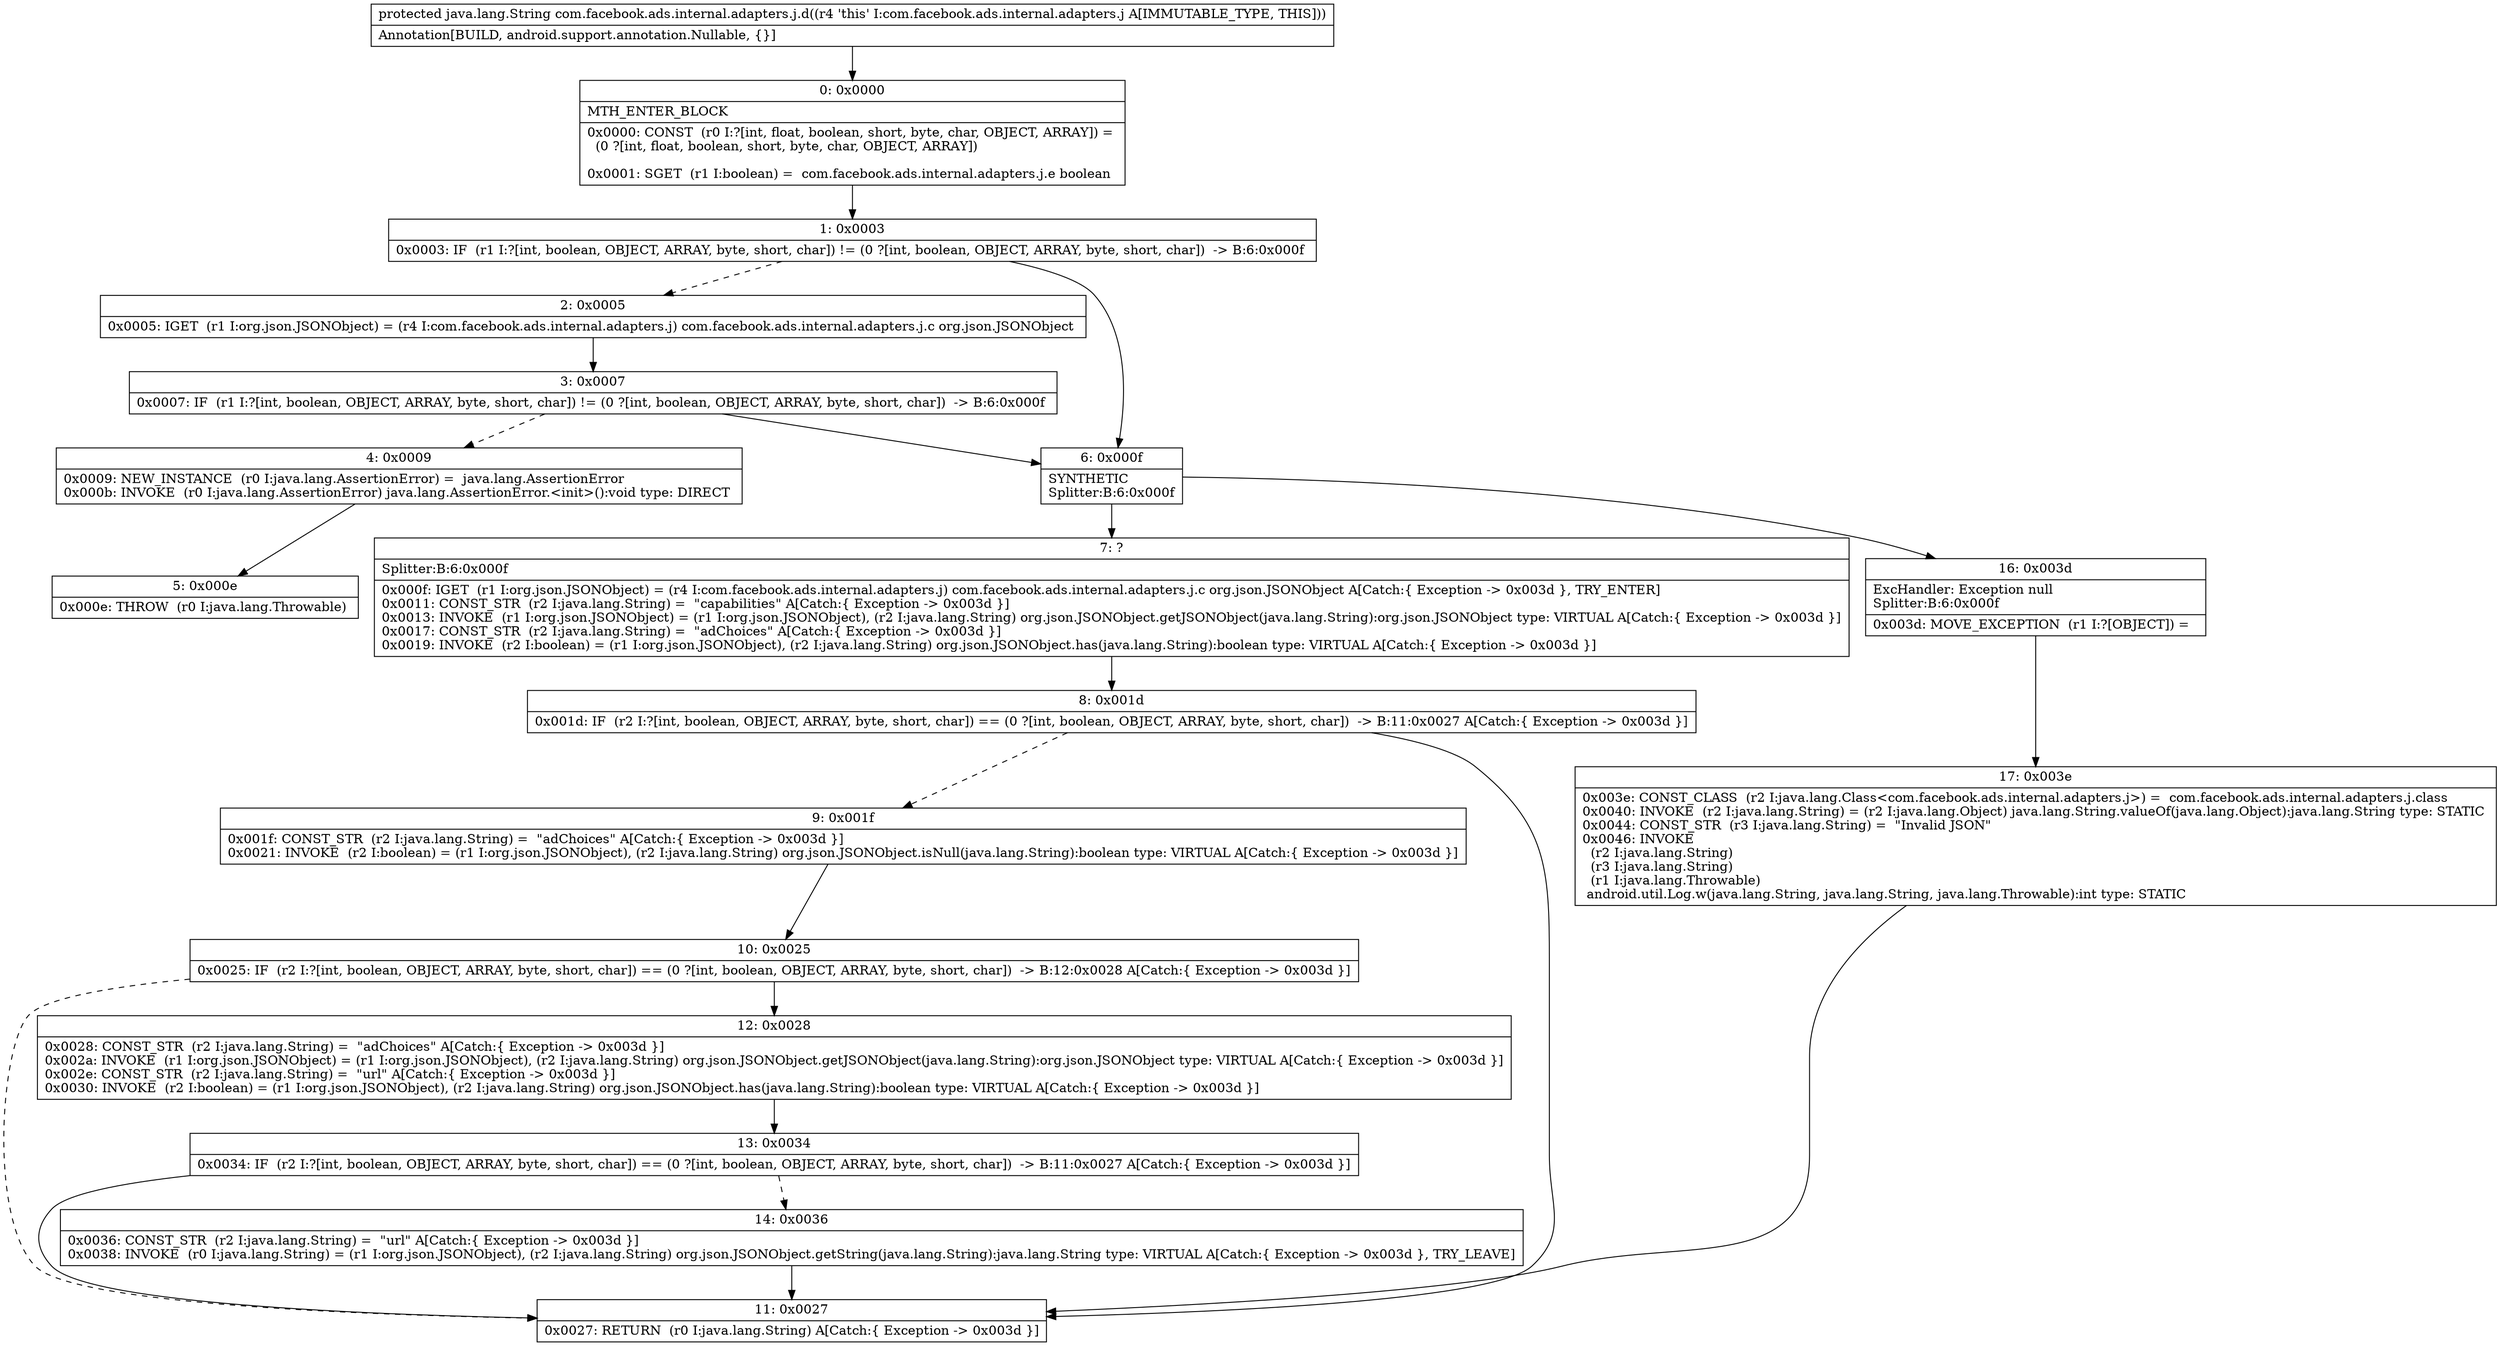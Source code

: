 digraph "CFG forcom.facebook.ads.internal.adapters.j.d()Ljava\/lang\/String;" {
Node_0 [shape=record,label="{0\:\ 0x0000|MTH_ENTER_BLOCK\l|0x0000: CONST  (r0 I:?[int, float, boolean, short, byte, char, OBJECT, ARRAY]) = \l  (0 ?[int, float, boolean, short, byte, char, OBJECT, ARRAY])\l \l0x0001: SGET  (r1 I:boolean) =  com.facebook.ads.internal.adapters.j.e boolean \l}"];
Node_1 [shape=record,label="{1\:\ 0x0003|0x0003: IF  (r1 I:?[int, boolean, OBJECT, ARRAY, byte, short, char]) != (0 ?[int, boolean, OBJECT, ARRAY, byte, short, char])  \-\> B:6:0x000f \l}"];
Node_2 [shape=record,label="{2\:\ 0x0005|0x0005: IGET  (r1 I:org.json.JSONObject) = (r4 I:com.facebook.ads.internal.adapters.j) com.facebook.ads.internal.adapters.j.c org.json.JSONObject \l}"];
Node_3 [shape=record,label="{3\:\ 0x0007|0x0007: IF  (r1 I:?[int, boolean, OBJECT, ARRAY, byte, short, char]) != (0 ?[int, boolean, OBJECT, ARRAY, byte, short, char])  \-\> B:6:0x000f \l}"];
Node_4 [shape=record,label="{4\:\ 0x0009|0x0009: NEW_INSTANCE  (r0 I:java.lang.AssertionError) =  java.lang.AssertionError \l0x000b: INVOKE  (r0 I:java.lang.AssertionError) java.lang.AssertionError.\<init\>():void type: DIRECT \l}"];
Node_5 [shape=record,label="{5\:\ 0x000e|0x000e: THROW  (r0 I:java.lang.Throwable) \l}"];
Node_6 [shape=record,label="{6\:\ 0x000f|SYNTHETIC\lSplitter:B:6:0x000f\l}"];
Node_7 [shape=record,label="{7\:\ ?|Splitter:B:6:0x000f\l|0x000f: IGET  (r1 I:org.json.JSONObject) = (r4 I:com.facebook.ads.internal.adapters.j) com.facebook.ads.internal.adapters.j.c org.json.JSONObject A[Catch:\{ Exception \-\> 0x003d \}, TRY_ENTER]\l0x0011: CONST_STR  (r2 I:java.lang.String) =  \"capabilities\" A[Catch:\{ Exception \-\> 0x003d \}]\l0x0013: INVOKE  (r1 I:org.json.JSONObject) = (r1 I:org.json.JSONObject), (r2 I:java.lang.String) org.json.JSONObject.getJSONObject(java.lang.String):org.json.JSONObject type: VIRTUAL A[Catch:\{ Exception \-\> 0x003d \}]\l0x0017: CONST_STR  (r2 I:java.lang.String) =  \"adChoices\" A[Catch:\{ Exception \-\> 0x003d \}]\l0x0019: INVOKE  (r2 I:boolean) = (r1 I:org.json.JSONObject), (r2 I:java.lang.String) org.json.JSONObject.has(java.lang.String):boolean type: VIRTUAL A[Catch:\{ Exception \-\> 0x003d \}]\l}"];
Node_8 [shape=record,label="{8\:\ 0x001d|0x001d: IF  (r2 I:?[int, boolean, OBJECT, ARRAY, byte, short, char]) == (0 ?[int, boolean, OBJECT, ARRAY, byte, short, char])  \-\> B:11:0x0027 A[Catch:\{ Exception \-\> 0x003d \}]\l}"];
Node_9 [shape=record,label="{9\:\ 0x001f|0x001f: CONST_STR  (r2 I:java.lang.String) =  \"adChoices\" A[Catch:\{ Exception \-\> 0x003d \}]\l0x0021: INVOKE  (r2 I:boolean) = (r1 I:org.json.JSONObject), (r2 I:java.lang.String) org.json.JSONObject.isNull(java.lang.String):boolean type: VIRTUAL A[Catch:\{ Exception \-\> 0x003d \}]\l}"];
Node_10 [shape=record,label="{10\:\ 0x0025|0x0025: IF  (r2 I:?[int, boolean, OBJECT, ARRAY, byte, short, char]) == (0 ?[int, boolean, OBJECT, ARRAY, byte, short, char])  \-\> B:12:0x0028 A[Catch:\{ Exception \-\> 0x003d \}]\l}"];
Node_11 [shape=record,label="{11\:\ 0x0027|0x0027: RETURN  (r0 I:java.lang.String) A[Catch:\{ Exception \-\> 0x003d \}]\l}"];
Node_12 [shape=record,label="{12\:\ 0x0028|0x0028: CONST_STR  (r2 I:java.lang.String) =  \"adChoices\" A[Catch:\{ Exception \-\> 0x003d \}]\l0x002a: INVOKE  (r1 I:org.json.JSONObject) = (r1 I:org.json.JSONObject), (r2 I:java.lang.String) org.json.JSONObject.getJSONObject(java.lang.String):org.json.JSONObject type: VIRTUAL A[Catch:\{ Exception \-\> 0x003d \}]\l0x002e: CONST_STR  (r2 I:java.lang.String) =  \"url\" A[Catch:\{ Exception \-\> 0x003d \}]\l0x0030: INVOKE  (r2 I:boolean) = (r1 I:org.json.JSONObject), (r2 I:java.lang.String) org.json.JSONObject.has(java.lang.String):boolean type: VIRTUAL A[Catch:\{ Exception \-\> 0x003d \}]\l}"];
Node_13 [shape=record,label="{13\:\ 0x0034|0x0034: IF  (r2 I:?[int, boolean, OBJECT, ARRAY, byte, short, char]) == (0 ?[int, boolean, OBJECT, ARRAY, byte, short, char])  \-\> B:11:0x0027 A[Catch:\{ Exception \-\> 0x003d \}]\l}"];
Node_14 [shape=record,label="{14\:\ 0x0036|0x0036: CONST_STR  (r2 I:java.lang.String) =  \"url\" A[Catch:\{ Exception \-\> 0x003d \}]\l0x0038: INVOKE  (r0 I:java.lang.String) = (r1 I:org.json.JSONObject), (r2 I:java.lang.String) org.json.JSONObject.getString(java.lang.String):java.lang.String type: VIRTUAL A[Catch:\{ Exception \-\> 0x003d \}, TRY_LEAVE]\l}"];
Node_16 [shape=record,label="{16\:\ 0x003d|ExcHandler: Exception null\lSplitter:B:6:0x000f\l|0x003d: MOVE_EXCEPTION  (r1 I:?[OBJECT]) =  \l}"];
Node_17 [shape=record,label="{17\:\ 0x003e|0x003e: CONST_CLASS  (r2 I:java.lang.Class\<com.facebook.ads.internal.adapters.j\>) =  com.facebook.ads.internal.adapters.j.class \l0x0040: INVOKE  (r2 I:java.lang.String) = (r2 I:java.lang.Object) java.lang.String.valueOf(java.lang.Object):java.lang.String type: STATIC \l0x0044: CONST_STR  (r3 I:java.lang.String) =  \"Invalid JSON\" \l0x0046: INVOKE  \l  (r2 I:java.lang.String)\l  (r3 I:java.lang.String)\l  (r1 I:java.lang.Throwable)\l android.util.Log.w(java.lang.String, java.lang.String, java.lang.Throwable):int type: STATIC \l}"];
MethodNode[shape=record,label="{protected java.lang.String com.facebook.ads.internal.adapters.j.d((r4 'this' I:com.facebook.ads.internal.adapters.j A[IMMUTABLE_TYPE, THIS]))  | Annotation[BUILD, android.support.annotation.Nullable, \{\}]\l}"];
MethodNode -> Node_0;
Node_0 -> Node_1;
Node_1 -> Node_2[style=dashed];
Node_1 -> Node_6;
Node_2 -> Node_3;
Node_3 -> Node_4[style=dashed];
Node_3 -> Node_6;
Node_4 -> Node_5;
Node_6 -> Node_7;
Node_6 -> Node_16;
Node_7 -> Node_8;
Node_8 -> Node_9[style=dashed];
Node_8 -> Node_11;
Node_9 -> Node_10;
Node_10 -> Node_11[style=dashed];
Node_10 -> Node_12;
Node_12 -> Node_13;
Node_13 -> Node_11;
Node_13 -> Node_14[style=dashed];
Node_14 -> Node_11;
Node_16 -> Node_17;
Node_17 -> Node_11;
}

